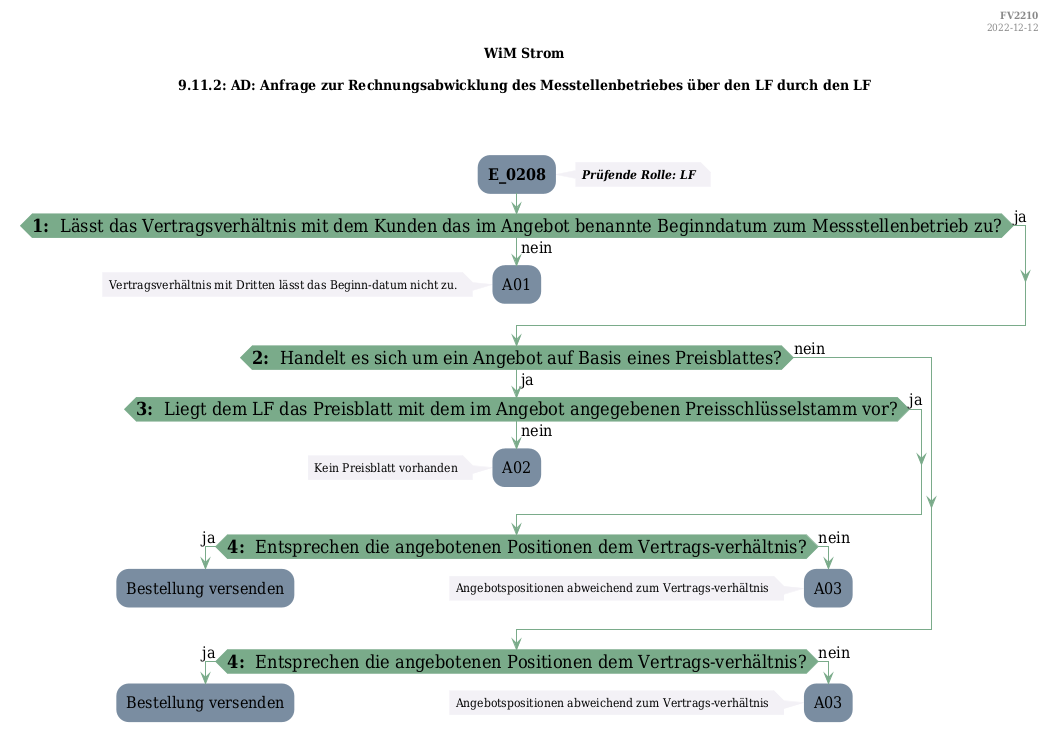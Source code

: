 @startuml
skinparam Shadowing false
skinparam NoteBorderColor #f3f1f6
skinparam NoteBackgroundColor #f3f1f6
skinparam NoteFontSize 12
skinparam ActivityBorderColor none
skinparam ActivityBackgroundColor #7a8da1
skinparam ActivityFontSize 16
skinparam ArrowColor #7aab8a
skinparam ArrowFontSize 16
skinparam ActivityDiamondBackgroundColor #7aab8a
skinparam ActivityDiamondBorderColor #7aab8a
skinparam ActivityDiamondFontSize 18
skinparam defaultFontName DejaVu Serif Condensed
skinparam ActivityEndColor #669580

header
<b>FV2210
2022-12-12
endheader

title
WiM Strom

9.11.2: AD: Anfrage zur Rechnungsabwicklung des Messtellenbetriebes über den LF durch den LF



end title
:<b>E_0208</b>;
note right
<b><i>Prüfende Rolle: LF
end note

if (<b>1: </b> Lässt das Vertragsverhältnis mit dem Kunden das im Angebot benannte Beginndatum zum Messstellenbetrieb zu?) then (ja)
else (nein)
    :A01;
    note left
        Vertragsverhältnis mit Dritten lässt das Beginn-datum nicht zu.
    endnote
    kill;
endif
if (<b>2: </b> Handelt es sich um ein Angebot auf Basis eines Preisblattes?) then (ja)
    if (<b>3: </b> Liegt dem LF das Preisblatt mit dem im Angebot angegebenen Preisschlüsselstamm vor?) then (ja)
    else (nein)
        :A02;
        note left
            Kein Preisblatt vorhanden
        endnote
        kill;
    endif
    if (<b>4: </b> Entsprechen die angebotenen Positionen dem Vertrags-verhältnis?) then (ja)
        :Bestellung versenden;
        kill;
    else (nein)
        :A03;
        note left
            Angebotspositionen abweichend zum Vertrags-verhältnis
        endnote
        kill;
    endif
else (nein)
endif
if (<b>4: </b> Entsprechen die angebotenen Positionen dem Vertrags-verhältnis?) then (ja)
    :Bestellung versenden;
    kill;
else (nein)
    :A03;
    note left
        Angebotspositionen abweichend zum Vertrags-verhältnis
    endnote
    kill;
endif

@enduml
